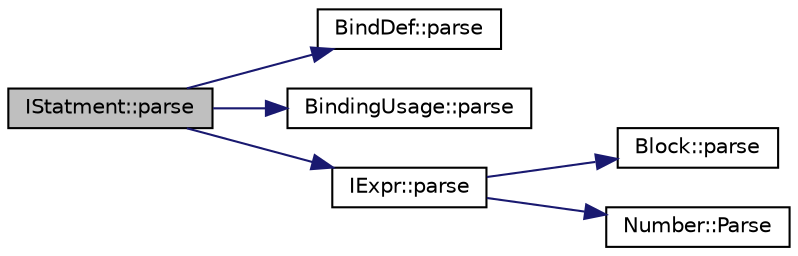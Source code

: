 digraph "IStatment::parse"
{
 // LATEX_PDF_SIZE
  edge [fontname="Helvetica",fontsize="10",labelfontname="Helvetica",labelfontsize="10"];
  node [fontname="Helvetica",fontsize="10",shape=record];
  rankdir="LR";
  Node1 [label="IStatment::parse",height=0.2,width=0.4,color="black", fillcolor="grey75", style="filled", fontcolor="black",tooltip=" "];
  Node1 -> Node2 [color="midnightblue",fontsize="10",style="solid",fontname="Helvetica"];
  Node2 [label="BindDef::parse",height=0.2,width=0.4,color="black", fillcolor="white", style="filled",URL="$class_bind_def.html#a63326b0db89ddb3ce66f78e63e8f8a47",tooltip=" "];
  Node1 -> Node3 [color="midnightblue",fontsize="10",style="solid",fontname="Helvetica"];
  Node3 [label="BindingUsage::parse",height=0.2,width=0.4,color="black", fillcolor="white", style="filled",URL="$class_binding_usage.html#ac6effe2301404ac6308231a4bfb4861f",tooltip=" "];
  Node1 -> Node4 [color="midnightblue",fontsize="10",style="solid",fontname="Helvetica"];
  Node4 [label="IExpr::parse",height=0.2,width=0.4,color="black", fillcolor="white", style="filled",URL="$class_i_expr.html#a19028d061f83d486e67c4ddb129c755d",tooltip=" "];
  Node4 -> Node5 [color="midnightblue",fontsize="10",style="solid",fontname="Helvetica"];
  Node5 [label="Block::parse",height=0.2,width=0.4,color="black", fillcolor="white", style="filled",URL="$class_block.html#ab8c3dea4f20c24e2ae57ed60fd1949a9",tooltip=" "];
  Node4 -> Node6 [color="midnightblue",fontsize="10",style="solid",fontname="Helvetica"];
  Node6 [label="Number::Parse",height=0.2,width=0.4,color="black", fillcolor="white", style="filled",URL="$class_number.html#a4c1f6f5c4c281949e4120e9e27b45699",tooltip=" "];
}

